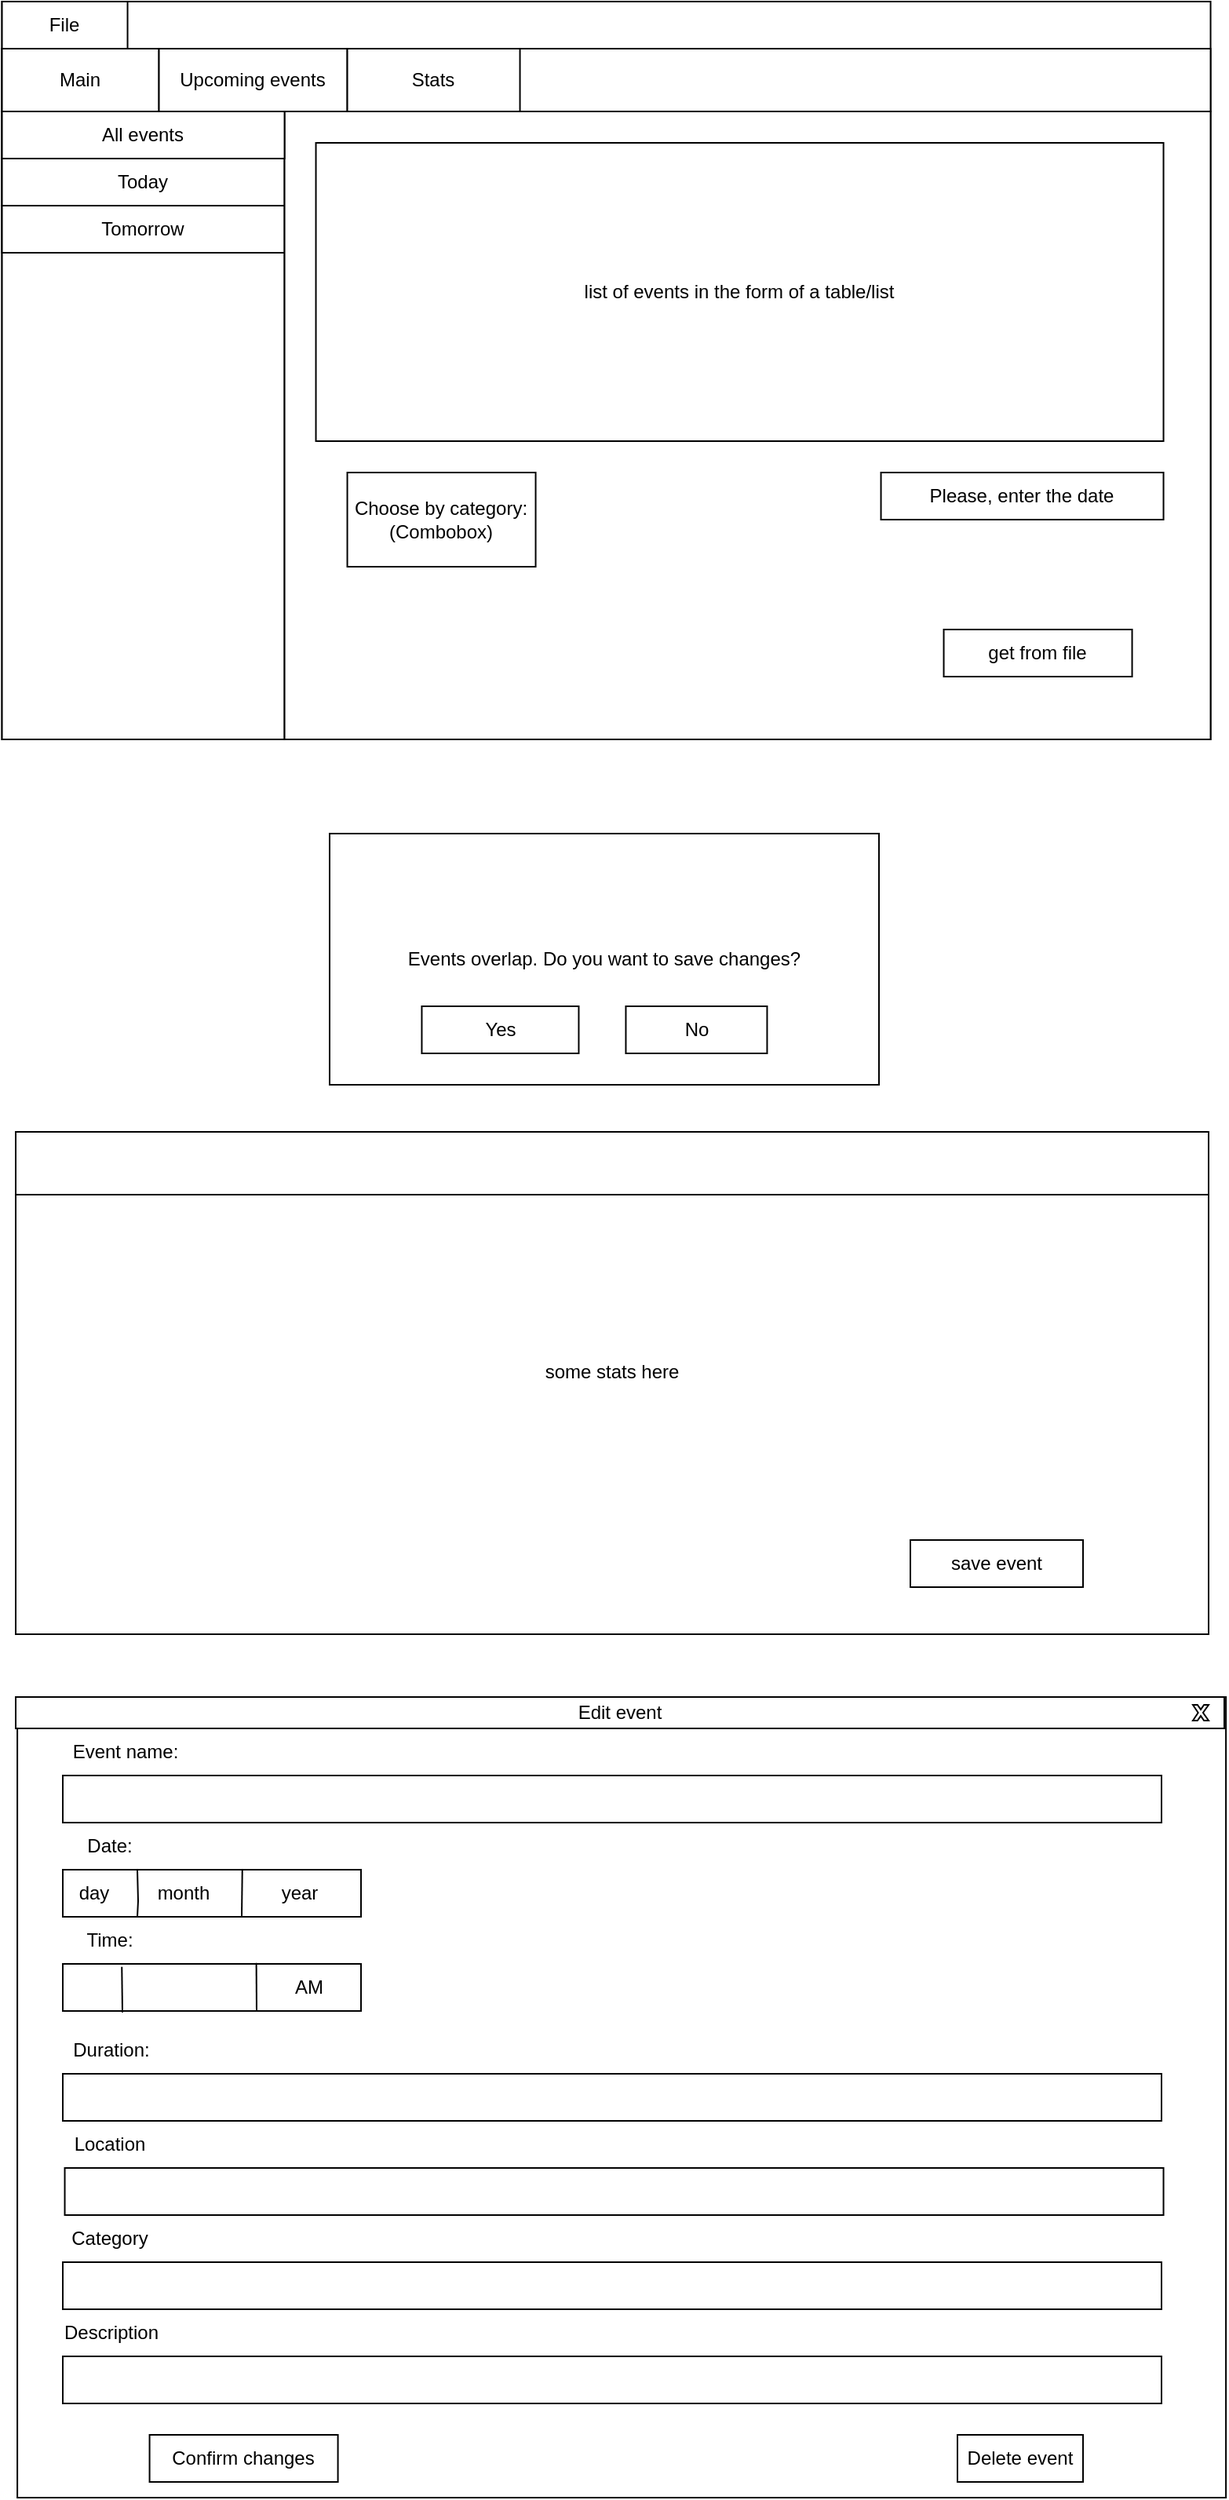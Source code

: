 <mxfile version="24.5.3" type="device">
  <diagram name="Page-1" id="gueMG8umtPMcZepkntxJ">
    <mxGraphModel dx="1434" dy="1027" grid="1" gridSize="10" guides="1" tooltips="1" connect="1" arrows="1" fold="1" page="1" pageScale="1" pageWidth="850" pageHeight="1100" math="0" shadow="0">
      <root>
        <mxCell id="0" />
        <mxCell id="1" parent="0" />
        <mxCell id="AlQtFBsShf_o3_MpF2e9-13" value="" style="rounded=0;whiteSpace=wrap;html=1;" parent="1" vertex="1">
          <mxGeometry x="26.27" y="60" width="770" height="470" as="geometry" />
        </mxCell>
        <mxCell id="AlQtFBsShf_o3_MpF2e9-14" value="" style="rounded=0;whiteSpace=wrap;html=1;" parent="1" vertex="1">
          <mxGeometry x="26.27" y="130" width="180" height="400" as="geometry" />
        </mxCell>
        <mxCell id="AlQtFBsShf_o3_MpF2e9-18" value="Today" style="rounded=0;whiteSpace=wrap;html=1;" parent="1" vertex="1">
          <mxGeometry x="26.27" y="160" width="180" height="30" as="geometry" />
        </mxCell>
        <mxCell id="AlQtFBsShf_o3_MpF2e9-19" value="Tomorrow" style="rounded=0;whiteSpace=wrap;html=1;" parent="1" vertex="1">
          <mxGeometry x="26.27" y="190" width="180" height="30" as="geometry" />
        </mxCell>
        <mxCell id="AlQtFBsShf_o3_MpF2e9-21" value="" style="rounded=0;whiteSpace=wrap;html=1;" parent="1" vertex="1">
          <mxGeometry x="206.27" y="130" width="590" height="400" as="geometry" />
        </mxCell>
        <mxCell id="AlQtFBsShf_o3_MpF2e9-22" value="list of events in the form of a table/list" style="rounded=0;whiteSpace=wrap;html=1;" parent="1" vertex="1">
          <mxGeometry x="226.27" y="150" width="540" height="190" as="geometry" />
        </mxCell>
        <mxCell id="AlQtFBsShf_o3_MpF2e9-24" value="" style="rounded=0;whiteSpace=wrap;html=1;" parent="1" vertex="1">
          <mxGeometry x="26.27" y="90" width="770" height="40" as="geometry" />
        </mxCell>
        <mxCell id="AlQtFBsShf_o3_MpF2e9-25" value="Please, enter the date" style="rounded=0;whiteSpace=wrap;html=1;" parent="1" vertex="1">
          <mxGeometry x="586.27" y="360" width="180" height="30" as="geometry" />
        </mxCell>
        <mxCell id="AlQtFBsShf_o3_MpF2e9-26" value="All events" style="rounded=0;whiteSpace=wrap;html=1;" parent="1" vertex="1">
          <mxGeometry x="26.27" y="130" width="180" height="30" as="geometry" />
        </mxCell>
        <mxCell id="AlQtFBsShf_o3_MpF2e9-28" value="File" style="rounded=0;whiteSpace=wrap;html=1;" parent="1" vertex="1">
          <mxGeometry x="26.27" y="60" width="80" height="30" as="geometry" />
        </mxCell>
        <mxCell id="AlQtFBsShf_o3_MpF2e9-30" value="" style="rounded=0;whiteSpace=wrap;html=1;" parent="1" vertex="1">
          <mxGeometry x="36.05" y="1140" width="770" height="510" as="geometry" />
        </mxCell>
        <mxCell id="AlQtFBsShf_o3_MpF2e9-31" value="Edit event" style="rounded=0;whiteSpace=wrap;html=1;" parent="1" vertex="1">
          <mxGeometry x="35" y="1140" width="770" height="20" as="geometry" />
        </mxCell>
        <mxCell id="AlQtFBsShf_o3_MpF2e9-34" value="Choose by category: (Combobox)" style="rounded=0;whiteSpace=wrap;html=1;" parent="1" vertex="1">
          <mxGeometry x="246.27" y="360" width="120" height="60" as="geometry" />
        </mxCell>
        <mxCell id="AlQtFBsShf_o3_MpF2e9-35" value="&lt;div&gt;Events overlap. Do you want to save changes?&lt;/div&gt;" style="rounded=0;whiteSpace=wrap;html=1;" parent="1" vertex="1">
          <mxGeometry x="235" y="590" width="350" height="160" as="geometry" />
        </mxCell>
        <mxCell id="AlQtFBsShf_o3_MpF2e9-37" value="Yes" style="rounded=0;whiteSpace=wrap;html=1;" parent="1" vertex="1">
          <mxGeometry x="293.73" y="700" width="100" height="30" as="geometry" />
        </mxCell>
        <mxCell id="AlQtFBsShf_o3_MpF2e9-38" value="No" style="rounded=0;whiteSpace=wrap;html=1;" parent="1" vertex="1">
          <mxGeometry x="423.73" y="700" width="90" height="30" as="geometry" />
        </mxCell>
        <mxCell id="AlQtFBsShf_o3_MpF2e9-40" value="some stats here&lt;div&gt;&lt;br&gt;&lt;/div&gt;" style="rounded=0;whiteSpace=wrap;html=1;" parent="1" vertex="1">
          <mxGeometry x="35" y="780" width="760" height="320" as="geometry" />
        </mxCell>
        <mxCell id="AlQtFBsShf_o3_MpF2e9-41" value="" style="rounded=0;whiteSpace=wrap;html=1;" parent="1" vertex="1">
          <mxGeometry x="35" y="780" width="760" height="40" as="geometry" />
        </mxCell>
        <mxCell id="AlQtFBsShf_o3_MpF2e9-43" value="get from file" style="rounded=0;whiteSpace=wrap;html=1;" parent="1" vertex="1">
          <mxGeometry x="626.27" y="460" width="120" height="30" as="geometry" />
        </mxCell>
        <mxCell id="AlQtFBsShf_o3_MpF2e9-44" value="save event" style="rounded=0;whiteSpace=wrap;html=1;" parent="1" vertex="1">
          <mxGeometry x="605" y="1040" width="110" height="30" as="geometry" />
        </mxCell>
        <mxCell id="AlQtFBsShf_o3_MpF2e9-45" value="Main" style="rounded=0;whiteSpace=wrap;html=1;" parent="1" vertex="1">
          <mxGeometry x="26.27" y="90" width="100" height="40" as="geometry" />
        </mxCell>
        <mxCell id="AlQtFBsShf_o3_MpF2e9-46" value="Upcoming events" style="rounded=0;whiteSpace=wrap;html=1;" parent="1" vertex="1">
          <mxGeometry x="126.27" y="90" width="120" height="40" as="geometry" />
        </mxCell>
        <mxCell id="AlQtFBsShf_o3_MpF2e9-47" value="Stats" style="rounded=0;whiteSpace=wrap;html=1;" parent="1" vertex="1">
          <mxGeometry x="246.27" y="90" width="110" height="40" as="geometry" />
        </mxCell>
        <mxCell id="x41GZVK5b2NqUwbjTkxP-3" value="" style="rounded=0;whiteSpace=wrap;html=1;" parent="1" vertex="1">
          <mxGeometry x="65" y="1190" width="700" height="30" as="geometry" />
        </mxCell>
        <mxCell id="x41GZVK5b2NqUwbjTkxP-4" value="Event name:" style="text;html=1;align=center;verticalAlign=middle;whiteSpace=wrap;rounded=0;" parent="1" vertex="1">
          <mxGeometry x="65" y="1160" width="80" height="30" as="geometry" />
        </mxCell>
        <mxCell id="x41GZVK5b2NqUwbjTkxP-5" value="Delete event" style="rounded=0;whiteSpace=wrap;html=1;" parent="1" vertex="1">
          <mxGeometry x="635" y="1610" width="80" height="30" as="geometry" />
        </mxCell>
        <mxCell id="x41GZVK5b2NqUwbjTkxP-6" value="Confirm changes" style="rounded=0;whiteSpace=wrap;html=1;" parent="1" vertex="1">
          <mxGeometry x="120.29" y="1610" width="120" height="30" as="geometry" />
        </mxCell>
        <mxCell id="x41GZVK5b2NqUwbjTkxP-9" value="Date:" style="text;html=1;align=center;verticalAlign=middle;whiteSpace=wrap;rounded=0;" parent="1" vertex="1">
          <mxGeometry x="65" y="1220" width="60" height="30" as="geometry" />
        </mxCell>
        <mxCell id="x41GZVK5b2NqUwbjTkxP-10" value="Time:" style="text;html=1;align=center;verticalAlign=middle;whiteSpace=wrap;rounded=0;" parent="1" vertex="1">
          <mxGeometry x="65" y="1280" width="60" height="30" as="geometry" />
        </mxCell>
        <mxCell id="x41GZVK5b2NqUwbjTkxP-11" value="Duration:" style="text;html=1;align=center;verticalAlign=middle;whiteSpace=wrap;rounded=0;" parent="1" vertex="1">
          <mxGeometry x="66.27" y="1350" width="60" height="30" as="geometry" />
        </mxCell>
        <mxCell id="x41GZVK5b2NqUwbjTkxP-12" value="" style="rounded=0;whiteSpace=wrap;html=1;" parent="1" vertex="1">
          <mxGeometry x="65" y="1250" width="190" height="30" as="geometry" />
        </mxCell>
        <mxCell id="x41GZVK5b2NqUwbjTkxP-15" value="" style="endArrow=none;html=1;rounded=0;entryX=0.25;entryY=0;entryDx=0;entryDy=0;exitX=0.25;exitY=1;exitDx=0;exitDy=0;" parent="1" source="x41GZVK5b2NqUwbjTkxP-12" target="x41GZVK5b2NqUwbjTkxP-12" edge="1">
          <mxGeometry width="50" height="50" relative="1" as="geometry">
            <mxPoint x="405" y="1310" as="sourcePoint" />
            <mxPoint x="455" y="1260" as="targetPoint" />
            <Array as="points">
              <mxPoint x="113" y="1270" />
            </Array>
          </mxGeometry>
        </mxCell>
        <mxCell id="x41GZVK5b2NqUwbjTkxP-16" value="" style="endArrow=none;html=1;rounded=0;entryX=0.602;entryY=-0.01;entryDx=0;entryDy=0;entryPerimeter=0;" parent="1" target="x41GZVK5b2NqUwbjTkxP-12" edge="1">
          <mxGeometry width="50" height="50" relative="1" as="geometry">
            <mxPoint x="179" y="1280" as="sourcePoint" />
            <mxPoint x="105" y="1260" as="targetPoint" />
          </mxGeometry>
        </mxCell>
        <mxCell id="x41GZVK5b2NqUwbjTkxP-17" value="" style="rounded=0;whiteSpace=wrap;html=1;" parent="1" vertex="1">
          <mxGeometry x="65" y="1310" width="190" height="30" as="geometry" />
        </mxCell>
        <mxCell id="x41GZVK5b2NqUwbjTkxP-18" value="" style="endArrow=none;html=1;rounded=0;entryX=0.198;entryY=0.062;entryDx=0;entryDy=0;exitX=0.2;exitY=1.034;exitDx=0;exitDy=0;exitPerimeter=0;entryPerimeter=0;" parent="1" source="x41GZVK5b2NqUwbjTkxP-17" target="x41GZVK5b2NqUwbjTkxP-17" edge="1">
          <mxGeometry width="50" height="50" relative="1" as="geometry">
            <mxPoint x="105" y="1290" as="sourcePoint" />
            <mxPoint x="105" y="1260" as="targetPoint" />
          </mxGeometry>
        </mxCell>
        <mxCell id="x41GZVK5b2NqUwbjTkxP-20" value="" style="endArrow=none;html=1;rounded=0;entryX=0.65;entryY=1.012;entryDx=0;entryDy=0;exitX=0.649;exitY=-0.02;exitDx=0;exitDy=0;exitPerimeter=0;entryPerimeter=0;" parent="1" source="x41GZVK5b2NqUwbjTkxP-17" target="x41GZVK5b2NqUwbjTkxP-17" edge="1">
          <mxGeometry width="50" height="50" relative="1" as="geometry">
            <mxPoint x="113" y="1351" as="sourcePoint" />
            <mxPoint x="113" y="1322" as="targetPoint" />
          </mxGeometry>
        </mxCell>
        <mxCell id="x41GZVK5b2NqUwbjTkxP-21" value="" style="rounded=0;whiteSpace=wrap;html=1;" parent="1" vertex="1">
          <mxGeometry x="65" y="1380" width="700" height="30" as="geometry" />
        </mxCell>
        <mxCell id="x41GZVK5b2NqUwbjTkxP-22" value="" style="rounded=0;whiteSpace=wrap;html=1;" parent="1" vertex="1">
          <mxGeometry x="66.27" y="1440" width="700" height="30" as="geometry" />
        </mxCell>
        <mxCell id="x41GZVK5b2NqUwbjTkxP-23" value="" style="rounded=0;whiteSpace=wrap;html=1;" parent="1" vertex="1">
          <mxGeometry x="65" y="1500" width="700" height="30" as="geometry" />
        </mxCell>
        <mxCell id="x41GZVK5b2NqUwbjTkxP-24" value="Location" style="text;html=1;align=center;verticalAlign=middle;whiteSpace=wrap;rounded=0;" parent="1" vertex="1">
          <mxGeometry x="65" y="1410" width="60" height="30" as="geometry" />
        </mxCell>
        <mxCell id="x41GZVK5b2NqUwbjTkxP-25" value="Category" style="text;html=1;align=center;verticalAlign=middle;whiteSpace=wrap;rounded=0;" parent="1" vertex="1">
          <mxGeometry x="65" y="1470" width="60" height="30" as="geometry" />
        </mxCell>
        <mxCell id="x41GZVK5b2NqUwbjTkxP-26" value="" style="rounded=0;whiteSpace=wrap;html=1;" parent="1" vertex="1">
          <mxGeometry x="65" y="1560" width="700" height="30" as="geometry" />
        </mxCell>
        <mxCell id="x41GZVK5b2NqUwbjTkxP-27" value="Description" style="text;html=1;align=center;verticalAlign=middle;whiteSpace=wrap;rounded=0;" parent="1" vertex="1">
          <mxGeometry x="66.27" y="1530" width="60" height="30" as="geometry" />
        </mxCell>
        <mxCell id="x41GZVK5b2NqUwbjTkxP-29" value="" style="verticalLabelPosition=bottom;verticalAlign=top;html=1;shape=mxgraph.basic.x" parent="1" vertex="1">
          <mxGeometry x="785" y="1145" width="10" height="10" as="geometry" />
        </mxCell>
        <mxCell id="x41GZVK5b2NqUwbjTkxP-30" value="AM" style="text;html=1;align=center;verticalAlign=middle;whiteSpace=wrap;rounded=0;" parent="1" vertex="1">
          <mxGeometry x="191.75" y="1310" width="60" height="30" as="geometry" />
        </mxCell>
        <mxCell id="x41GZVK5b2NqUwbjTkxP-31" value="year" style="text;html=1;align=center;verticalAlign=middle;whiteSpace=wrap;rounded=0;" parent="1" vertex="1">
          <mxGeometry x="186.27" y="1250" width="60" height="30" as="geometry" />
        </mxCell>
        <mxCell id="x41GZVK5b2NqUwbjTkxP-32" value="month&lt;span style=&quot;color: rgba(0, 0, 0, 0); font-family: monospace; font-size: 0px; text-align: start; text-wrap: nowrap;&quot;&gt;%3CmxGraphModel%3E%3Croot%3E%3CmxCell%20id%3D%220%22%2F%3E%3CmxCell%20id%3D%221%22%20parent%3D%220%22%2F%3E%3CmxCell%20id%3D%222%22%20value%3D%22AM%22%20style%3D%22text%3Bhtml%3D1%3Balign%3Dcenter%3BverticalAlign%3Dmiddle%3BwhiteSpace%3Dwrap%3Brounded%3D0%3B%22%20vertex%3D%221%22%20parent%3D%221%22%3E%3CmxGeometry%20x%3D%22186.75%22%20y%3D%222340%22%20width%3D%2260%22%20height%3D%2230%22%20as%3D%22geometry%22%2F%3E%3C%2FmxCell%3E%3C%2Froot%3E%3C%2FmxGraphModel%3E&lt;/span&gt;" style="text;html=1;align=center;verticalAlign=middle;whiteSpace=wrap;rounded=0;" parent="1" vertex="1">
          <mxGeometry x="112.28" y="1250" width="60" height="30" as="geometry" />
        </mxCell>
        <mxCell id="x41GZVK5b2NqUwbjTkxP-33" value="day" style="text;html=1;align=center;verticalAlign=middle;whiteSpace=wrap;rounded=0;" parent="1" vertex="1">
          <mxGeometry x="55" y="1250" width="60" height="30" as="geometry" />
        </mxCell>
      </root>
    </mxGraphModel>
  </diagram>
</mxfile>
